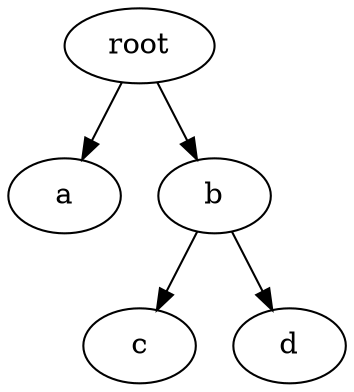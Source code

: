digraph {140448893759728 [label=" root "];
140448893759896 [label=" a "];
140448893759728->140448893759896;
140448893760344 [label=" b "];
140448893760512 [label=" c "];
140448893760344->140448893760512;
140448893760568 [label=" d "];
140448893760344->140448893760568;
140448893759728->140448893760344;
}